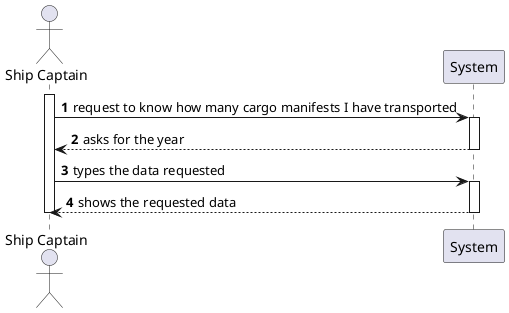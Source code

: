 @startuml
'https://plantuml.com/sequence-diagram

autonumber

actor "Ship Captain" as PM
participant "System" as S
activate PM

PM -> S: request to know how many cargo manifests I have transported
activate S
PM <-- S: asks for the year
deactivate S
PM -> S: types the data requested
activate S
PM <-- S: shows the requested data
deactivate S
deactivate PM
@enduml